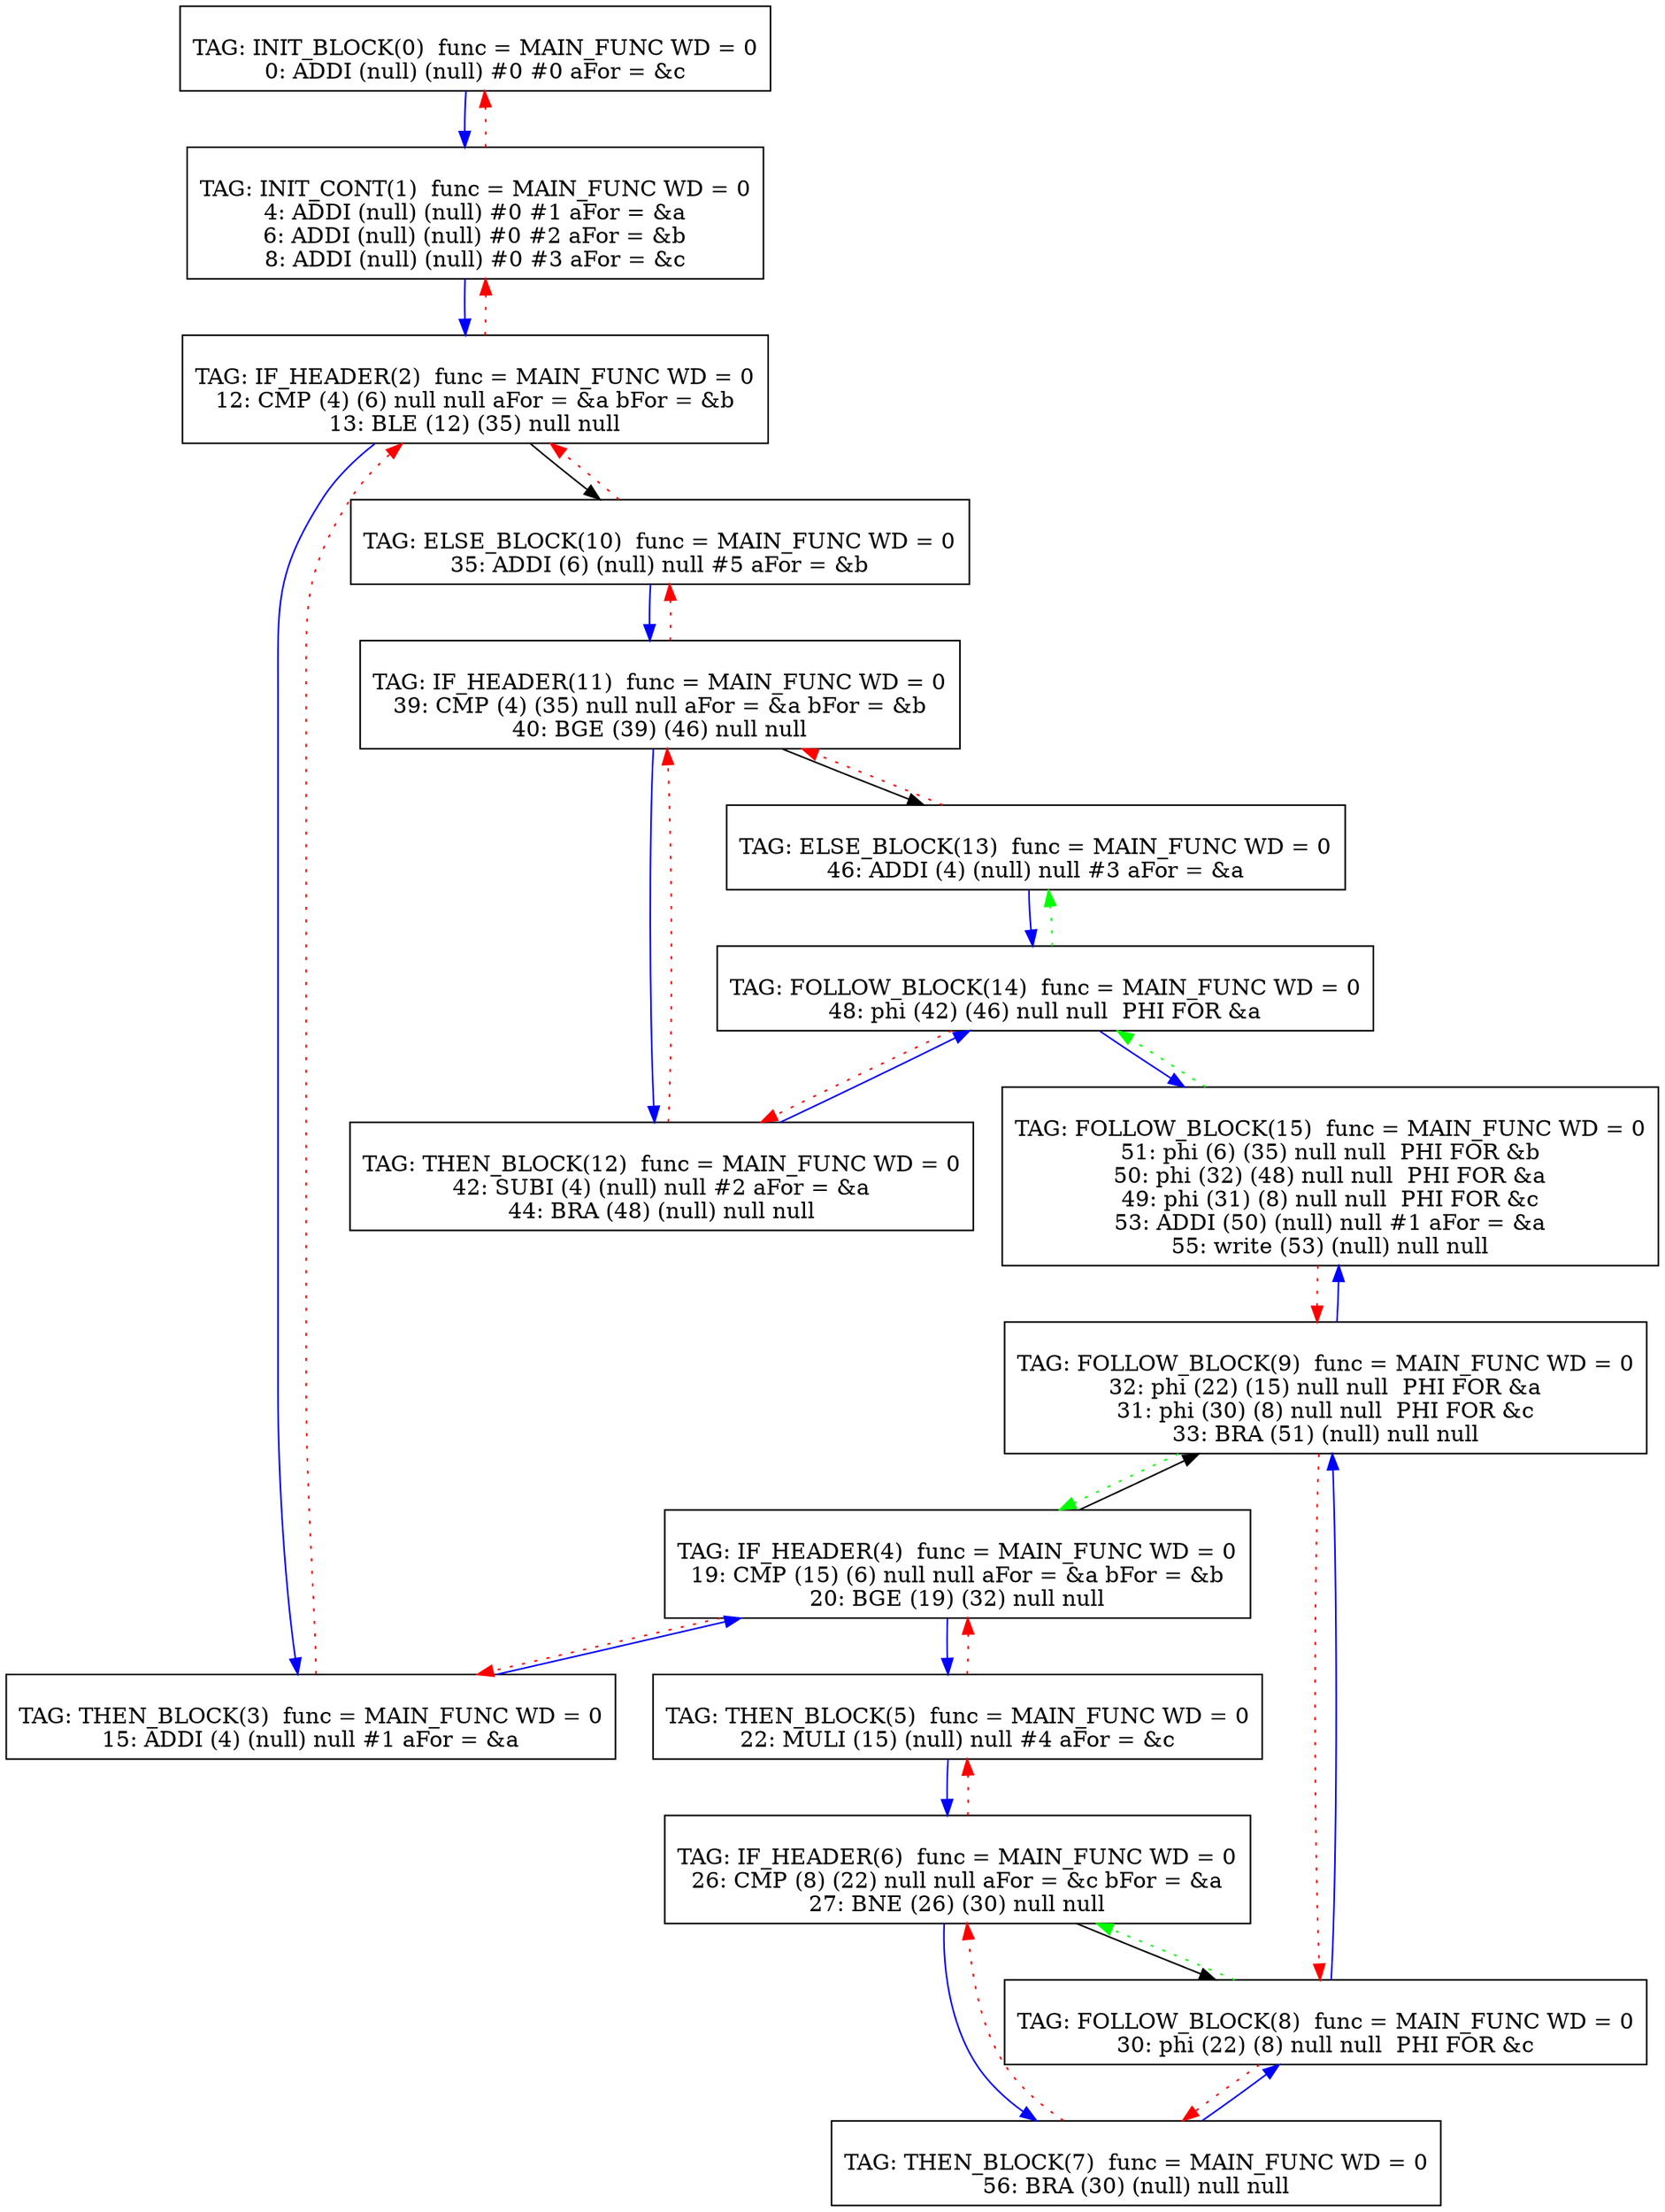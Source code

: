 digraph {
0[label="
TAG: INIT_BLOCK(0)  func = MAIN_FUNC WD = 0
0: ADDI (null) (null) #0 #0 aFor = &c
"];
0[shape=box];
0 -> 1[color=blue]
1[label="
TAG: INIT_CONT(1)  func = MAIN_FUNC WD = 0
4: ADDI (null) (null) #0 #1 aFor = &a
6: ADDI (null) (null) #0 #2 aFor = &b
8: ADDI (null) (null) #0 #3 aFor = &c
"];
1[shape=box];
1 -> 2[color=blue]
1 -> 0[color=red][style=dotted]
2[label="
TAG: IF_HEADER(2)  func = MAIN_FUNC WD = 0
12: CMP (4) (6) null null aFor = &a bFor = &b
13: BLE (12) (35) null null
"];
2[shape=box];
2 -> 3[color=blue]
2 -> 10[color=black]
2 -> 1[color=red][style=dotted]
3[label="
TAG: THEN_BLOCK(3)  func = MAIN_FUNC WD = 0
15: ADDI (4) (null) null #1 aFor = &a
"];
3[shape=box];
3 -> 4[color=blue]
3 -> 2[color=red][style=dotted]
4[label="
TAG: IF_HEADER(4)  func = MAIN_FUNC WD = 0
19: CMP (15) (6) null null aFor = &a bFor = &b
20: BGE (19) (32) null null
"];
4[shape=box];
4 -> 5[color=blue]
4 -> 9[color=black]
4 -> 3[color=red][style=dotted]
5[label="
TAG: THEN_BLOCK(5)  func = MAIN_FUNC WD = 0
22: MULI (15) (null) null #4 aFor = &c
"];
5[shape=box];
5 -> 6[color=blue]
5 -> 4[color=red][style=dotted]
6[label="
TAG: IF_HEADER(6)  func = MAIN_FUNC WD = 0
26: CMP (8) (22) null null aFor = &c bFor = &a
27: BNE (26) (30) null null
"];
6[shape=box];
6 -> 7[color=blue]
6 -> 8[color=black]
6 -> 5[color=red][style=dotted]
7[label="
TAG: THEN_BLOCK(7)  func = MAIN_FUNC WD = 0
56: BRA (30) (null) null null
"];
7[shape=box];
7 -> 8[color=blue]
7 -> 6[color=red][style=dotted]
8[label="
TAG: FOLLOW_BLOCK(8)  func = MAIN_FUNC WD = 0
30: phi (22) (8) null null  PHI FOR &c
"];
8[shape=box];
8 -> 9[color=blue]
8 -> 7[color=red][style=dotted]
8 -> 6[color=green][style=dotted]
9[label="
TAG: FOLLOW_BLOCK(9)  func = MAIN_FUNC WD = 0
32: phi (22) (15) null null  PHI FOR &a
31: phi (30) (8) null null  PHI FOR &c
33: BRA (51) (null) null null
"];
9[shape=box];
9 -> 15[color=blue]
9 -> 8[color=red][style=dotted]
9 -> 4[color=green][style=dotted]
10[label="
TAG: ELSE_BLOCK(10)  func = MAIN_FUNC WD = 0
35: ADDI (6) (null) null #5 aFor = &b
"];
10[shape=box];
10 -> 11[color=blue]
10 -> 2[color=red][style=dotted]
11[label="
TAG: IF_HEADER(11)  func = MAIN_FUNC WD = 0
39: CMP (4) (35) null null aFor = &a bFor = &b
40: BGE (39) (46) null null
"];
11[shape=box];
11 -> 12[color=blue]
11 -> 13[color=black]
11 -> 10[color=red][style=dotted]
12[label="
TAG: THEN_BLOCK(12)  func = MAIN_FUNC WD = 0
42: SUBI (4) (null) null #2 aFor = &a
44: BRA (48) (null) null null
"];
12[shape=box];
12 -> 14[color=blue]
12 -> 11[color=red][style=dotted]
13[label="
TAG: ELSE_BLOCK(13)  func = MAIN_FUNC WD = 0
46: ADDI (4) (null) null #3 aFor = &a
"];
13[shape=box];
13 -> 14[color=blue]
13 -> 11[color=red][style=dotted]
14[label="
TAG: FOLLOW_BLOCK(14)  func = MAIN_FUNC WD = 0
48: phi (42) (46) null null  PHI FOR &a
"];
14[shape=box];
14 -> 15[color=blue]
14 -> 12[color=red][style=dotted]
14 -> 13[color=green][style=dotted]
15[label="
TAG: FOLLOW_BLOCK(15)  func = MAIN_FUNC WD = 0
51: phi (6) (35) null null  PHI FOR &b
50: phi (32) (48) null null  PHI FOR &a
49: phi (31) (8) null null  PHI FOR &c
53: ADDI (50) (null) null #1 aFor = &a
55: write (53) (null) null null
"];
15[shape=box];
15 -> 9[color=red][style=dotted]
15 -> 14[color=green][style=dotted]
}